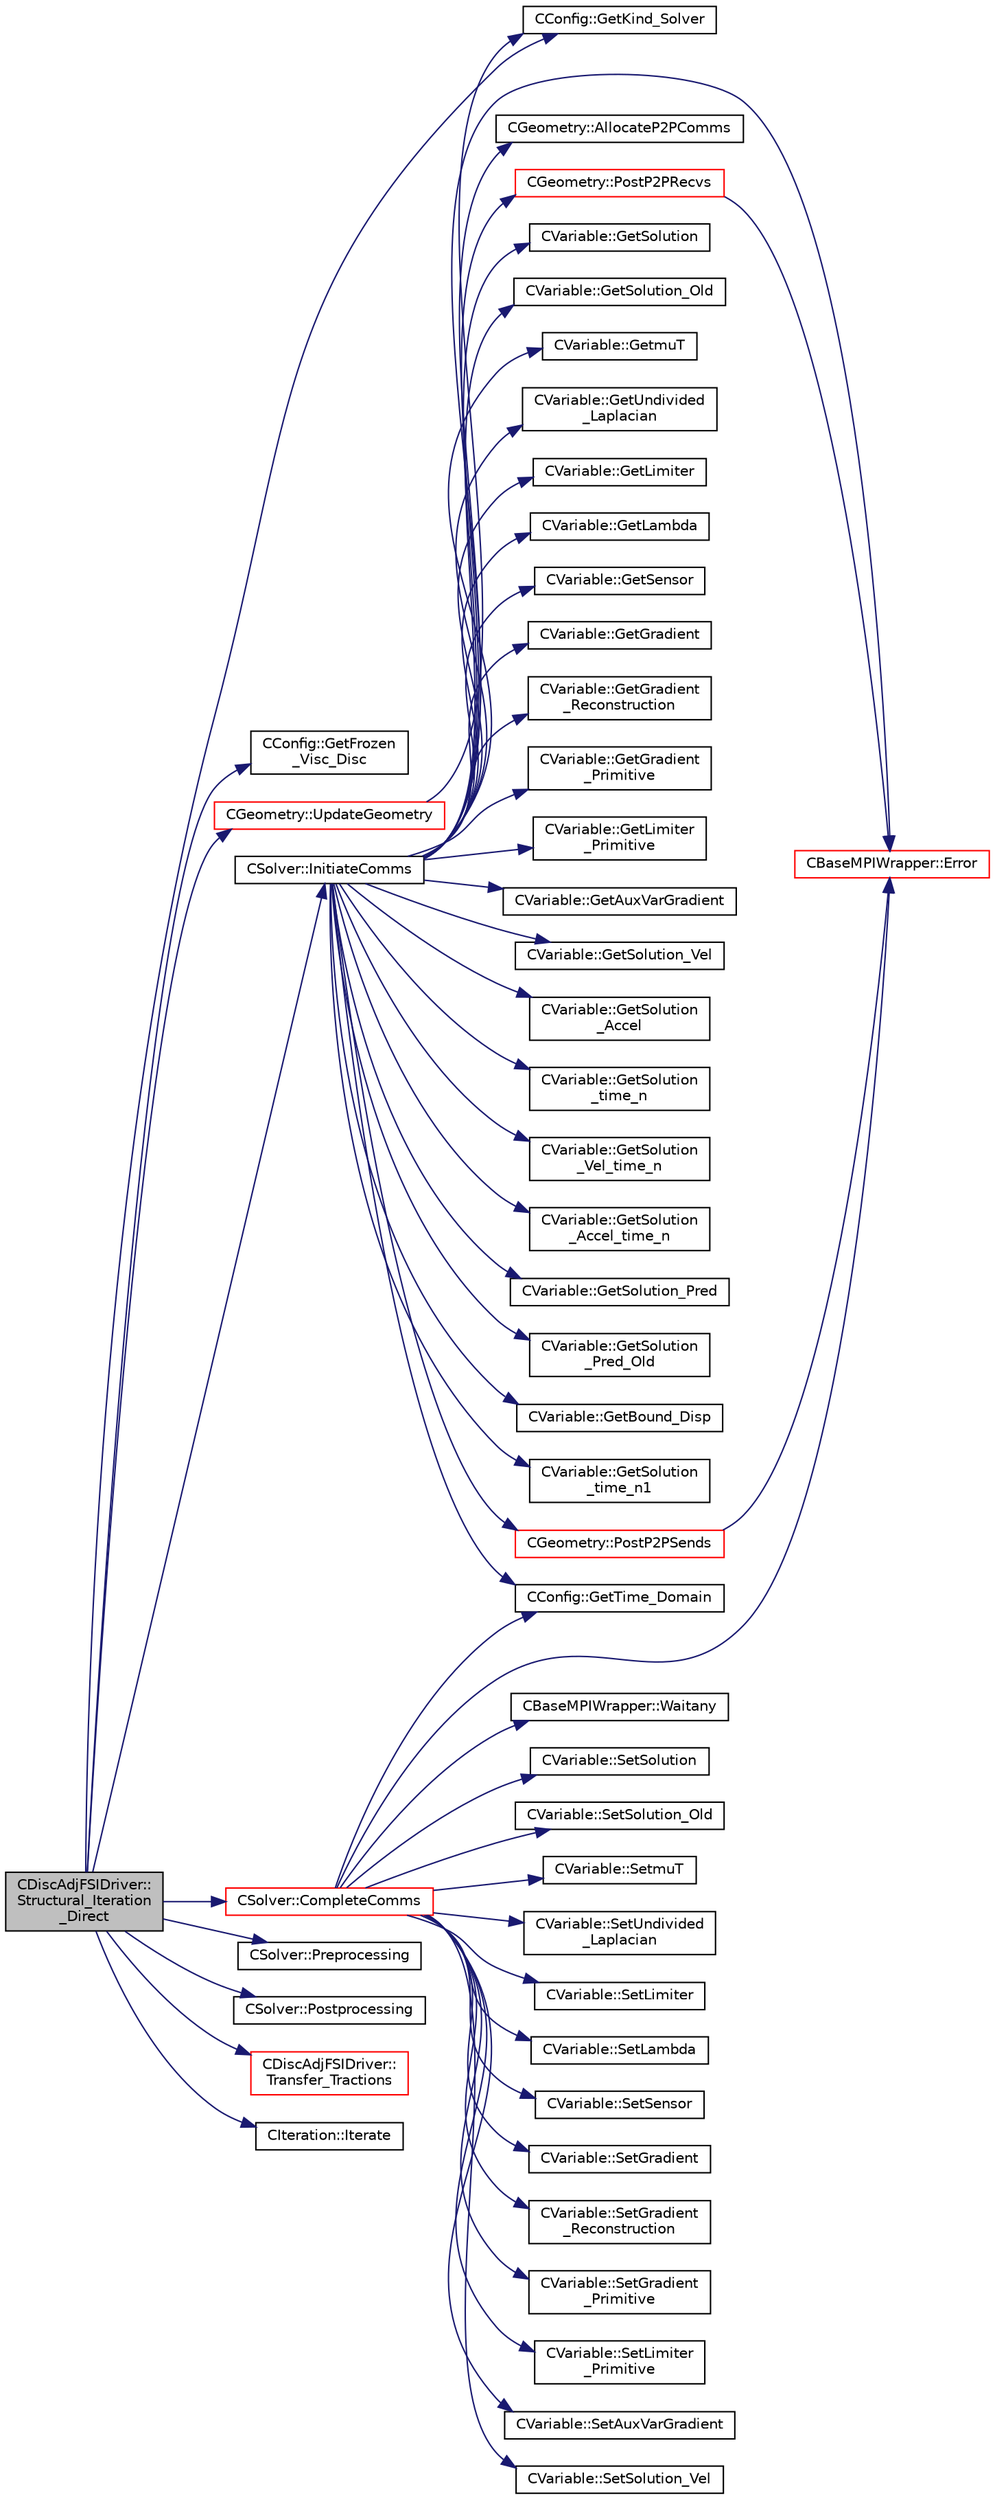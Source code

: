 digraph "CDiscAdjFSIDriver::Structural_Iteration_Direct"
{
  edge [fontname="Helvetica",fontsize="10",labelfontname="Helvetica",labelfontsize="10"];
  node [fontname="Helvetica",fontsize="10",shape=record];
  rankdir="LR";
  Node2660 [label="CDiscAdjFSIDriver::\lStructural_Iteration\l_Direct",height=0.2,width=0.4,color="black", fillcolor="grey75", style="filled", fontcolor="black"];
  Node2660 -> Node2661 [color="midnightblue",fontsize="10",style="solid",fontname="Helvetica"];
  Node2661 [label="CConfig::GetKind_Solver",height=0.2,width=0.4,color="black", fillcolor="white", style="filled",URL="$class_c_config.html#a0e2628fc803f14ec6179427ee02e8655",tooltip="Governing equations of the flow (it can be different from the run time equation). ..."];
  Node2660 -> Node2662 [color="midnightblue",fontsize="10",style="solid",fontname="Helvetica"];
  Node2662 [label="CConfig::GetFrozen\l_Visc_Disc",height=0.2,width=0.4,color="black", fillcolor="white", style="filled",URL="$class_c_config.html#adb146862f57545364350419287581bbc",tooltip="Provides information about the way in which the turbulence will be treated by the disc..."];
  Node2660 -> Node2663 [color="midnightblue",fontsize="10",style="solid",fontname="Helvetica"];
  Node2663 [label="CSolver::InitiateComms",height=0.2,width=0.4,color="black", fillcolor="white", style="filled",URL="$class_c_solver.html#a68ef94bc50683bd1f1d750b4a8cb7351",tooltip="Routine to load a solver quantity into the data structures for MPI point-to-point communication and t..."];
  Node2663 -> Node2664 [color="midnightblue",fontsize="10",style="solid",fontname="Helvetica"];
  Node2664 [label="CConfig::GetTime_Domain",height=0.2,width=0.4,color="black", fillcolor="white", style="filled",URL="$class_c_config.html#a6a11350b3c8d7577318be43cda6f7292",tooltip="Check if the multizone problem is solved for time domain. "];
  Node2663 -> Node2665 [color="midnightblue",fontsize="10",style="solid",fontname="Helvetica"];
  Node2665 [label="CBaseMPIWrapper::Error",height=0.2,width=0.4,color="red", fillcolor="white", style="filled",URL="$class_c_base_m_p_i_wrapper.html#a04457c47629bda56704e6a8804833eeb"];
  Node2663 -> Node2667 [color="midnightblue",fontsize="10",style="solid",fontname="Helvetica"];
  Node2667 [label="CGeometry::AllocateP2PComms",height=0.2,width=0.4,color="black", fillcolor="white", style="filled",URL="$class_c_geometry.html#ab8d78a9f4017431b7542e154f58a7e63",tooltip="Routine to allocate buffers for point-to-point MPI communications. Also called to dynamically realloc..."];
  Node2663 -> Node2668 [color="midnightblue",fontsize="10",style="solid",fontname="Helvetica"];
  Node2668 [label="CGeometry::PostP2PRecvs",height=0.2,width=0.4,color="red", fillcolor="white", style="filled",URL="$class_c_geometry.html#a35dd847b43dad069e3d73e376a0f32fb",tooltip="Routine to launch non-blocking recvs only for all point-to-point communication with neighboring parti..."];
  Node2668 -> Node2665 [color="midnightblue",fontsize="10",style="solid",fontname="Helvetica"];
  Node2663 -> Node2670 [color="midnightblue",fontsize="10",style="solid",fontname="Helvetica"];
  Node2670 [label="CVariable::GetSolution",height=0.2,width=0.4,color="black", fillcolor="white", style="filled",URL="$class_c_variable.html#a261483e39c23c1de7cb9aea7e917c121",tooltip="Get the solution. "];
  Node2663 -> Node2671 [color="midnightblue",fontsize="10",style="solid",fontname="Helvetica"];
  Node2671 [label="CVariable::GetSolution_Old",height=0.2,width=0.4,color="black", fillcolor="white", style="filled",URL="$class_c_variable.html#a70a9df6b6cc631f9c3b9a3ef7b3ecfe4",tooltip="Get the old solution of the problem (Runge-Kutta method) "];
  Node2663 -> Node2672 [color="midnightblue",fontsize="10",style="solid",fontname="Helvetica"];
  Node2672 [label="CVariable::GetmuT",height=0.2,width=0.4,color="black", fillcolor="white", style="filled",URL="$class_c_variable.html#ad35ee29420764dda0bbb574f7a7253e7",tooltip="Get the value of the eddy viscosity. "];
  Node2663 -> Node2673 [color="midnightblue",fontsize="10",style="solid",fontname="Helvetica"];
  Node2673 [label="CVariable::GetUndivided\l_Laplacian",height=0.2,width=0.4,color="black", fillcolor="white", style="filled",URL="$class_c_variable.html#a1dd90f7826e65b6b9fe15becaf82b1af",tooltip="Get the undivided laplacian of the solution. "];
  Node2663 -> Node2674 [color="midnightblue",fontsize="10",style="solid",fontname="Helvetica"];
  Node2674 [label="CVariable::GetLimiter",height=0.2,width=0.4,color="black", fillcolor="white", style="filled",URL="$class_c_variable.html#a9575966f5c250fca5f6c6ff4f2dd7558",tooltip="Get the value of the slope limiter. "];
  Node2663 -> Node2675 [color="midnightblue",fontsize="10",style="solid",fontname="Helvetica"];
  Node2675 [label="CVariable::GetLambda",height=0.2,width=0.4,color="black", fillcolor="white", style="filled",URL="$class_c_variable.html#af0b6afbd2666eab791d902f50fc3e869",tooltip="Get the value of the spectral radius. "];
  Node2663 -> Node2676 [color="midnightblue",fontsize="10",style="solid",fontname="Helvetica"];
  Node2676 [label="CVariable::GetSensor",height=0.2,width=0.4,color="black", fillcolor="white", style="filled",URL="$class_c_variable.html#afec545423f883bcd961ac9f1e5d18dd2",tooltip="Get the pressure sensor. "];
  Node2663 -> Node2677 [color="midnightblue",fontsize="10",style="solid",fontname="Helvetica"];
  Node2677 [label="CVariable::GetGradient",height=0.2,width=0.4,color="black", fillcolor="white", style="filled",URL="$class_c_variable.html#a7b58da4a928d622e7c2d4b4db047769d",tooltip="Get the value of the solution gradient. "];
  Node2663 -> Node2678 [color="midnightblue",fontsize="10",style="solid",fontname="Helvetica"];
  Node2678 [label="CVariable::GetGradient\l_Reconstruction",height=0.2,width=0.4,color="black", fillcolor="white", style="filled",URL="$class_c_variable.html#a977f02338e95faf16da03dceb858d21b",tooltip="Get the value of the primitive gradient for MUSCL reconstruction. "];
  Node2663 -> Node2679 [color="midnightblue",fontsize="10",style="solid",fontname="Helvetica"];
  Node2679 [label="CVariable::GetGradient\l_Primitive",height=0.2,width=0.4,color="black", fillcolor="white", style="filled",URL="$class_c_variable.html#a8b7f4e020a837b1fe639e8d875f964d5",tooltip="A virtual member. "];
  Node2663 -> Node2680 [color="midnightblue",fontsize="10",style="solid",fontname="Helvetica"];
  Node2680 [label="CVariable::GetLimiter\l_Primitive",height=0.2,width=0.4,color="black", fillcolor="white", style="filled",URL="$class_c_variable.html#a16ceb9b6d42113b37bb6f19652b22ed4",tooltip="A virtual member. "];
  Node2663 -> Node2681 [color="midnightblue",fontsize="10",style="solid",fontname="Helvetica"];
  Node2681 [label="CVariable::GetAuxVarGradient",height=0.2,width=0.4,color="black", fillcolor="white", style="filled",URL="$class_c_variable.html#a834d120ef94368df0db7b3b96a7a324c",tooltip="Get the gradient of the auxiliary variable. "];
  Node2663 -> Node2682 [color="midnightblue",fontsize="10",style="solid",fontname="Helvetica"];
  Node2682 [label="CVariable::GetSolution_Vel",height=0.2,width=0.4,color="black", fillcolor="white", style="filled",URL="$class_c_variable.html#ae403ee21871629716cbabead1c587dac",tooltip="Get the velocity (Structural Analysis). "];
  Node2663 -> Node2683 [color="midnightblue",fontsize="10",style="solid",fontname="Helvetica"];
  Node2683 [label="CVariable::GetSolution\l_Accel",height=0.2,width=0.4,color="black", fillcolor="white", style="filled",URL="$class_c_variable.html#aef2fdf091198070a00d12cdb4dea3ff6",tooltip="Get the acceleration (Structural Analysis). "];
  Node2663 -> Node2684 [color="midnightblue",fontsize="10",style="solid",fontname="Helvetica"];
  Node2684 [label="CVariable::GetSolution\l_time_n",height=0.2,width=0.4,color="black", fillcolor="white", style="filled",URL="$class_c_variable.html#a9162db789c2ca2b71159697cc500fcce",tooltip="Get the solution at time n. "];
  Node2663 -> Node2685 [color="midnightblue",fontsize="10",style="solid",fontname="Helvetica"];
  Node2685 [label="CVariable::GetSolution\l_Vel_time_n",height=0.2,width=0.4,color="black", fillcolor="white", style="filled",URL="$class_c_variable.html#ab36e9bb95a17f0561a94edb80f1ca4c0",tooltip="Get the velocity of the nodes (Structural Analysis) at time n. "];
  Node2663 -> Node2686 [color="midnightblue",fontsize="10",style="solid",fontname="Helvetica"];
  Node2686 [label="CVariable::GetSolution\l_Accel_time_n",height=0.2,width=0.4,color="black", fillcolor="white", style="filled",URL="$class_c_variable.html#acb493936a05287142a6257122f5cefb5",tooltip="Get the acceleration of the nodes (Structural Analysis) at time n. "];
  Node2663 -> Node2687 [color="midnightblue",fontsize="10",style="solid",fontname="Helvetica"];
  Node2687 [label="CVariable::GetSolution_Pred",height=0.2,width=0.4,color="black", fillcolor="white", style="filled",URL="$class_c_variable.html#adba4a8e082e70a9a6fe5d1d9c6e5c820",tooltip="A virtual member. Get the value of the solution predictor. "];
  Node2663 -> Node2688 [color="midnightblue",fontsize="10",style="solid",fontname="Helvetica"];
  Node2688 [label="CVariable::GetSolution\l_Pred_Old",height=0.2,width=0.4,color="black", fillcolor="white", style="filled",URL="$class_c_variable.html#a626f4cad3d20be125e844b9076e44e07",tooltip="A virtual member. Get the value of the solution predictor. "];
  Node2663 -> Node2689 [color="midnightblue",fontsize="10",style="solid",fontname="Helvetica"];
  Node2689 [label="CVariable::GetBound_Disp",height=0.2,width=0.4,color="black", fillcolor="white", style="filled",URL="$class_c_variable.html#a7e382eae45700e5c1e8973292c08f128",tooltip="A virtual member. Get the value of the displacement imposed at the boundary. "];
  Node2663 -> Node2690 [color="midnightblue",fontsize="10",style="solid",fontname="Helvetica"];
  Node2690 [label="CVariable::GetSolution\l_time_n1",height=0.2,width=0.4,color="black", fillcolor="white", style="filled",URL="$class_c_variable.html#a584e438afb716aa0ffce4ccc9b469ef6",tooltip="Get the solution at time n-1. "];
  Node2663 -> Node2691 [color="midnightblue",fontsize="10",style="solid",fontname="Helvetica"];
  Node2691 [label="CGeometry::PostP2PSends",height=0.2,width=0.4,color="red", fillcolor="white", style="filled",URL="$class_c_geometry.html#a3db8e369fc532db7a85a27fbb01056fe",tooltip="Routine to launch a single non-blocking send once the buffer is loaded for a point-to-point commucati..."];
  Node2691 -> Node2665 [color="midnightblue",fontsize="10",style="solid",fontname="Helvetica"];
  Node2660 -> Node2693 [color="midnightblue",fontsize="10",style="solid",fontname="Helvetica"];
  Node2693 [label="CSolver::CompleteComms",height=0.2,width=0.4,color="red", fillcolor="white", style="filled",URL="$class_c_solver.html#a8d3046ad54e177f0705a2bff99c1cf16",tooltip="Routine to complete the set of non-blocking communications launched by InitiateComms() and unpacking ..."];
  Node2693 -> Node2694 [color="midnightblue",fontsize="10",style="solid",fontname="Helvetica"];
  Node2694 [label="CBaseMPIWrapper::Waitany",height=0.2,width=0.4,color="black", fillcolor="white", style="filled",URL="$class_c_base_m_p_i_wrapper.html#ade364e6661c9eec2070a2448dbb5750b"];
  Node2693 -> Node2695 [color="midnightblue",fontsize="10",style="solid",fontname="Helvetica"];
  Node2695 [label="CVariable::SetSolution",height=0.2,width=0.4,color="black", fillcolor="white", style="filled",URL="$class_c_variable.html#a22fbbd7bc6491672843000644a05c6a5",tooltip="Set the value of the solution, all variables. "];
  Node2693 -> Node2696 [color="midnightblue",fontsize="10",style="solid",fontname="Helvetica"];
  Node2696 [label="CVariable::SetSolution_Old",height=0.2,width=0.4,color="black", fillcolor="white", style="filled",URL="$class_c_variable.html#a6ee4d8d450971204cc054a33d6473732",tooltip="Set the value of the old solution. "];
  Node2693 -> Node2697 [color="midnightblue",fontsize="10",style="solid",fontname="Helvetica"];
  Node2697 [label="CVariable::SetmuT",height=0.2,width=0.4,color="black", fillcolor="white", style="filled",URL="$class_c_variable.html#a91256a1e927c5a529d853d0f127243de",tooltip="Set the value of the eddy viscosity. "];
  Node2693 -> Node2698 [color="midnightblue",fontsize="10",style="solid",fontname="Helvetica"];
  Node2698 [label="CVariable::SetUndivided\l_Laplacian",height=0.2,width=0.4,color="black", fillcolor="white", style="filled",URL="$class_c_variable.html#ad3ffccf8e47dccac8bb71b4d8fdbc1be",tooltip="Set the value of the undivided laplacian of the solution. "];
  Node2693 -> Node2699 [color="midnightblue",fontsize="10",style="solid",fontname="Helvetica"];
  Node2699 [label="CVariable::SetLimiter",height=0.2,width=0.4,color="black", fillcolor="white", style="filled",URL="$class_c_variable.html#a7facd577dde974e01c3de9b6f273232e",tooltip="Set the value of the limiter. "];
  Node2693 -> Node2700 [color="midnightblue",fontsize="10",style="solid",fontname="Helvetica"];
  Node2700 [label="CVariable::SetLambda",height=0.2,width=0.4,color="black", fillcolor="white", style="filled",URL="$class_c_variable.html#afc0086076d62561f31a39f774c297428",tooltip="Set the value of the spectral radius. "];
  Node2693 -> Node2701 [color="midnightblue",fontsize="10",style="solid",fontname="Helvetica"];
  Node2701 [label="CVariable::SetSensor",height=0.2,width=0.4,color="black", fillcolor="white", style="filled",URL="$class_c_variable.html#a79ebe4ea3cc8eccd8b004256c5492a9e",tooltip="Set pressure sensor. "];
  Node2693 -> Node2702 [color="midnightblue",fontsize="10",style="solid",fontname="Helvetica"];
  Node2702 [label="CVariable::SetGradient",height=0.2,width=0.4,color="black", fillcolor="white", style="filled",URL="$class_c_variable.html#ac8c7b0cf3048fa7610597fe9660bc325",tooltip="Set the gradient of the solution. "];
  Node2693 -> Node2703 [color="midnightblue",fontsize="10",style="solid",fontname="Helvetica"];
  Node2703 [label="CVariable::SetGradient\l_Reconstruction",height=0.2,width=0.4,color="black", fillcolor="white", style="filled",URL="$class_c_variable.html#a028a17ae05aea6ae047a4a24cf595e5c",tooltip="Set the value of the primitive gradient for MUSCL reconstruction. "];
  Node2693 -> Node2704 [color="midnightblue",fontsize="10",style="solid",fontname="Helvetica"];
  Node2704 [label="CVariable::SetGradient\l_Primitive",height=0.2,width=0.4,color="black", fillcolor="white", style="filled",URL="$class_c_variable.html#af9d9b7322a36b5c571fa7dbf7af962d4",tooltip="A virtual member. "];
  Node2693 -> Node2705 [color="midnightblue",fontsize="10",style="solid",fontname="Helvetica"];
  Node2705 [label="CVariable::SetLimiter\l_Primitive",height=0.2,width=0.4,color="black", fillcolor="white", style="filled",URL="$class_c_variable.html#ad15ea628a697bf3c3b8b85ca2b5d8367",tooltip="A virtual member. "];
  Node2693 -> Node2706 [color="midnightblue",fontsize="10",style="solid",fontname="Helvetica"];
  Node2706 [label="CVariable::SetAuxVarGradient",height=0.2,width=0.4,color="black", fillcolor="white", style="filled",URL="$class_c_variable.html#a03a0b006cd76898e2cdcae71a21b6f41",tooltip="Set the value of the auxiliary variable gradient. "];
  Node2693 -> Node2664 [color="midnightblue",fontsize="10",style="solid",fontname="Helvetica"];
  Node2693 -> Node2707 [color="midnightblue",fontsize="10",style="solid",fontname="Helvetica"];
  Node2707 [label="CVariable::SetSolution_Vel",height=0.2,width=0.4,color="black", fillcolor="white", style="filled",URL="$class_c_variable.html#a5c1430d98acd399f1371f23e6fae053f",tooltip="Set the value of the velocity (Structural Analysis). "];
  Node2693 -> Node2665 [color="midnightblue",fontsize="10",style="solid",fontname="Helvetica"];
  Node2660 -> Node2717 [color="midnightblue",fontsize="10",style="solid",fontname="Helvetica"];
  Node2717 [label="CGeometry::UpdateGeometry",height=0.2,width=0.4,color="red", fillcolor="white", style="filled",URL="$class_c_geometry.html#a19a4ef04ee51e37dc80cebf429e71a55",tooltip="Update the multi-grid structure and the wall-distance. "];
  Node2717 -> Node2661 [color="midnightblue",fontsize="10",style="solid",fontname="Helvetica"];
  Node2660 -> Node2739 [color="midnightblue",fontsize="10",style="solid",fontname="Helvetica"];
  Node2739 [label="CSolver::Preprocessing",height=0.2,width=0.4,color="black", fillcolor="white", style="filled",URL="$class_c_solver.html#a5c530a5946aeeceb039c841115dd4b9b",tooltip="A virtual member. "];
  Node2660 -> Node2740 [color="midnightblue",fontsize="10",style="solid",fontname="Helvetica"];
  Node2740 [label="CSolver::Postprocessing",height=0.2,width=0.4,color="black", fillcolor="white", style="filled",URL="$class_c_solver.html#a4417611bfa1a44467e40f47025e2a573",tooltip="A virtual member. "];
  Node2660 -> Node2741 [color="midnightblue",fontsize="10",style="solid",fontname="Helvetica"];
  Node2741 [label="CDiscAdjFSIDriver::\lTransfer_Tractions",height=0.2,width=0.4,color="red", fillcolor="white", style="filled",URL="$class_c_disc_adj_f_s_i_driver.html#a8a5adeec0fded237d6d0d4dba1a0be20",tooltip="Transfer the tractions computed on the fluid solver into the structural solver. "];
  Node2660 -> Node2762 [color="midnightblue",fontsize="10",style="solid",fontname="Helvetica"];
  Node2762 [label="CIteration::Iterate",height=0.2,width=0.4,color="black", fillcolor="white", style="filled",URL="$class_c_iteration.html#ac2bfb6eea40949bb8c99db679ff8503e",tooltip="A virtual member. "];
}
